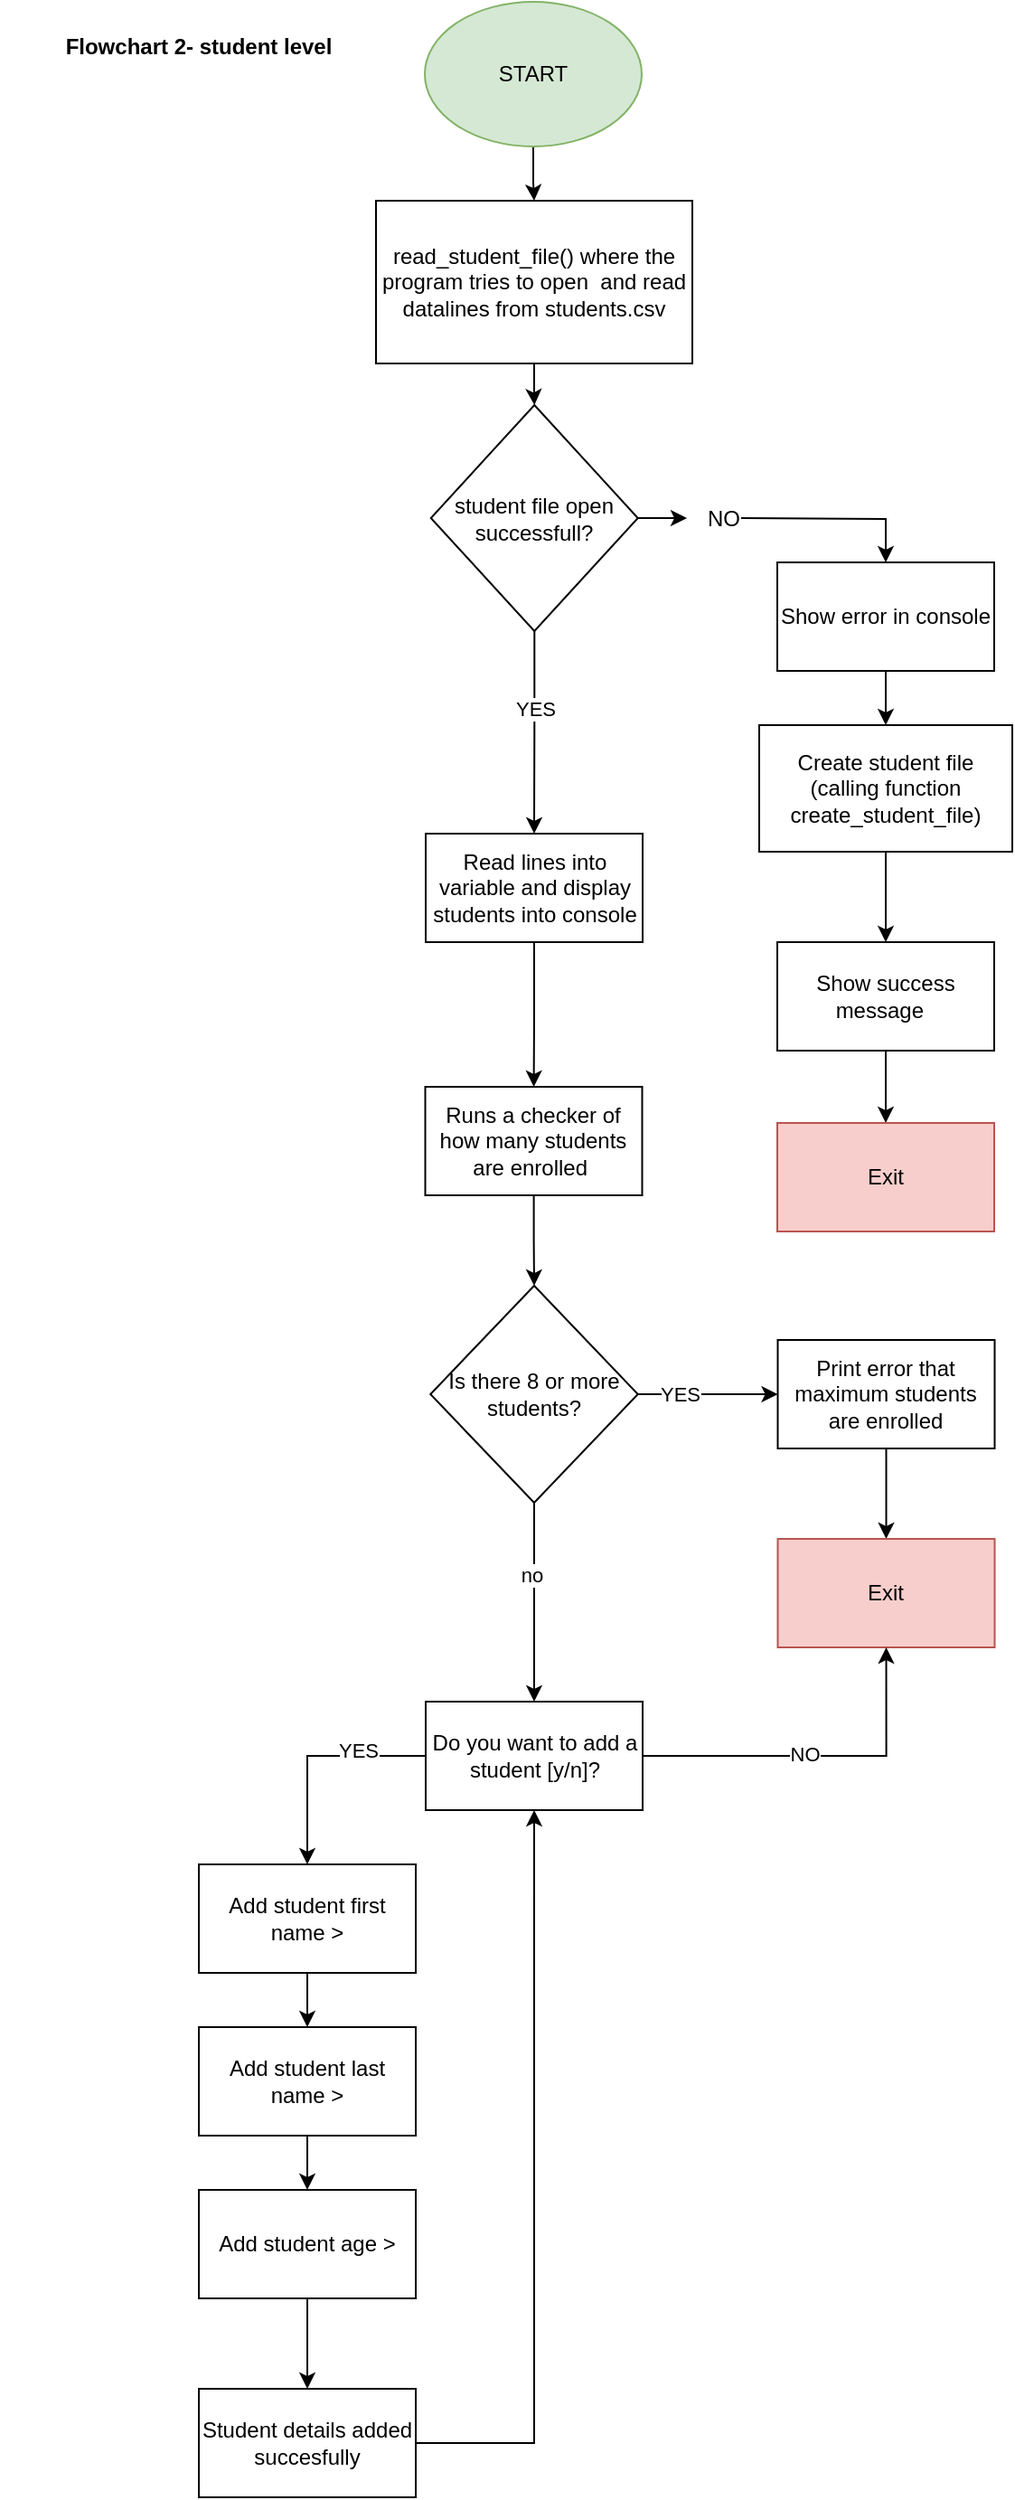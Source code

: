 <mxfile version="26.0.11">
  <diagram name="Page-1" id="NCArv4mWC_7C3QKiHAK6">
    <mxGraphModel dx="1434" dy="772" grid="1" gridSize="10" guides="1" tooltips="1" connect="1" arrows="1" fold="1" page="1" pageScale="1" pageWidth="850" pageHeight="1100" math="0" shadow="0">
      <root>
        <mxCell id="0" />
        <mxCell id="1" parent="0" />
        <mxCell id="ep_1ymyTCZ9elvJ-E0dE-5" value="" style="edgeStyle=orthogonalEdgeStyle;rounded=0;orthogonalLoop=1;jettySize=auto;html=1;" edge="1" parent="1" source="ep_1ymyTCZ9elvJ-E0dE-2" target="ep_1ymyTCZ9elvJ-E0dE-4">
          <mxGeometry relative="1" as="geometry" />
        </mxCell>
        <mxCell id="ep_1ymyTCZ9elvJ-E0dE-2" value="START" style="ellipse;whiteSpace=wrap;html=1;fillColor=#d5e8d4;strokeColor=#82b366;" vertex="1" parent="1">
          <mxGeometry x="365" y="10" width="120" height="80" as="geometry" />
        </mxCell>
        <mxCell id="ep_1ymyTCZ9elvJ-E0dE-3" value="&lt;b&gt;Flowchart 2- student level&lt;/b&gt;" style="text;html=1;align=center;verticalAlign=middle;whiteSpace=wrap;rounded=0;" vertex="1" parent="1">
          <mxGeometry x="130" y="20" width="220" height="30" as="geometry" />
        </mxCell>
        <mxCell id="ep_1ymyTCZ9elvJ-E0dE-7" value="" style="edgeStyle=orthogonalEdgeStyle;rounded=0;orthogonalLoop=1;jettySize=auto;html=1;" edge="1" parent="1" source="ep_1ymyTCZ9elvJ-E0dE-4" target="ep_1ymyTCZ9elvJ-E0dE-6">
          <mxGeometry relative="1" as="geometry" />
        </mxCell>
        <mxCell id="ep_1ymyTCZ9elvJ-E0dE-4" value="read_student_file() where the program tries to open&amp;nbsp; and read datalines from students.csv" style="whiteSpace=wrap;html=1;" vertex="1" parent="1">
          <mxGeometry x="338" y="120" width="175" height="90" as="geometry" />
        </mxCell>
        <mxCell id="ep_1ymyTCZ9elvJ-E0dE-9" value="" style="edgeStyle=orthogonalEdgeStyle;rounded=0;orthogonalLoop=1;jettySize=auto;html=1;" edge="1" parent="1" source="ep_1ymyTCZ9elvJ-E0dE-6" target="ep_1ymyTCZ9elvJ-E0dE-8">
          <mxGeometry relative="1" as="geometry" />
        </mxCell>
        <mxCell id="ep_1ymyTCZ9elvJ-E0dE-10" value="YES" style="edgeLabel;html=1;align=center;verticalAlign=middle;resizable=0;points=[];" vertex="1" connectable="0" parent="ep_1ymyTCZ9elvJ-E0dE-9">
          <mxGeometry x="-0.235" relative="1" as="geometry">
            <mxPoint as="offset" />
          </mxGeometry>
        </mxCell>
        <mxCell id="ep_1ymyTCZ9elvJ-E0dE-12" value="" style="edgeStyle=orthogonalEdgeStyle;rounded=0;orthogonalLoop=1;jettySize=auto;html=1;" edge="1" parent="1" target="ep_1ymyTCZ9elvJ-E0dE-11">
          <mxGeometry relative="1" as="geometry">
            <mxPoint x="540" y="295.5" as="sourcePoint" />
          </mxGeometry>
        </mxCell>
        <mxCell id="ep_1ymyTCZ9elvJ-E0dE-6" value="student file open successfull?" style="rhombus;whiteSpace=wrap;html=1;" vertex="1" parent="1">
          <mxGeometry x="368.38" y="233" width="114.5" height="125" as="geometry" />
        </mxCell>
        <mxCell id="ep_1ymyTCZ9elvJ-E0dE-22" value="" style="edgeStyle=orthogonalEdgeStyle;rounded=0;orthogonalLoop=1;jettySize=auto;html=1;" edge="1" parent="1" source="ep_1ymyTCZ9elvJ-E0dE-8" target="ep_1ymyTCZ9elvJ-E0dE-21">
          <mxGeometry relative="1" as="geometry" />
        </mxCell>
        <mxCell id="ep_1ymyTCZ9elvJ-E0dE-8" value="Read lines into variable and display students into console" style="whiteSpace=wrap;html=1;" vertex="1" parent="1">
          <mxGeometry x="365.51" y="470" width="120" height="60" as="geometry" />
        </mxCell>
        <mxCell id="ep_1ymyTCZ9elvJ-E0dE-16" value="" style="edgeStyle=orthogonalEdgeStyle;rounded=0;orthogonalLoop=1;jettySize=auto;html=1;" edge="1" parent="1" source="ep_1ymyTCZ9elvJ-E0dE-11" target="ep_1ymyTCZ9elvJ-E0dE-15">
          <mxGeometry relative="1" as="geometry" />
        </mxCell>
        <mxCell id="ep_1ymyTCZ9elvJ-E0dE-11" value="Show error in console" style="whiteSpace=wrap;html=1;" vertex="1" parent="1">
          <mxGeometry x="560" y="320" width="120" height="60" as="geometry" />
        </mxCell>
        <mxCell id="ep_1ymyTCZ9elvJ-E0dE-20" value="" style="edgeStyle=orthogonalEdgeStyle;rounded=0;orthogonalLoop=1;jettySize=auto;html=1;" edge="1" parent="1" source="ep_1ymyTCZ9elvJ-E0dE-15" target="ep_1ymyTCZ9elvJ-E0dE-19">
          <mxGeometry relative="1" as="geometry" />
        </mxCell>
        <mxCell id="ep_1ymyTCZ9elvJ-E0dE-15" value="Create student file (calling function create_student_file)" style="whiteSpace=wrap;html=1;" vertex="1" parent="1">
          <mxGeometry x="550" y="410" width="140" height="70" as="geometry" />
        </mxCell>
        <mxCell id="ep_1ymyTCZ9elvJ-E0dE-38" value="" style="edgeStyle=orthogonalEdgeStyle;rounded=0;orthogonalLoop=1;jettySize=auto;html=1;" edge="1" parent="1" source="ep_1ymyTCZ9elvJ-E0dE-19" target="ep_1ymyTCZ9elvJ-E0dE-37">
          <mxGeometry relative="1" as="geometry" />
        </mxCell>
        <mxCell id="ep_1ymyTCZ9elvJ-E0dE-19" value="Show success message&amp;nbsp;&amp;nbsp;" style="whiteSpace=wrap;html=1;" vertex="1" parent="1">
          <mxGeometry x="560" y="530" width="120" height="60" as="geometry" />
        </mxCell>
        <mxCell id="ep_1ymyTCZ9elvJ-E0dE-24" value="" style="edgeStyle=orthogonalEdgeStyle;rounded=0;orthogonalLoop=1;jettySize=auto;html=1;" edge="1" parent="1" source="ep_1ymyTCZ9elvJ-E0dE-21" target="ep_1ymyTCZ9elvJ-E0dE-23">
          <mxGeometry relative="1" as="geometry" />
        </mxCell>
        <mxCell id="ep_1ymyTCZ9elvJ-E0dE-21" value="Runs a checker of how many students are enrolled&amp;nbsp;" style="whiteSpace=wrap;html=1;" vertex="1" parent="1">
          <mxGeometry x="365.25" y="610" width="120" height="60" as="geometry" />
        </mxCell>
        <mxCell id="ep_1ymyTCZ9elvJ-E0dE-26" value="" style="edgeStyle=orthogonalEdgeStyle;rounded=0;orthogonalLoop=1;jettySize=auto;html=1;" edge="1" parent="1" source="ep_1ymyTCZ9elvJ-E0dE-23" target="ep_1ymyTCZ9elvJ-E0dE-25">
          <mxGeometry relative="1" as="geometry" />
        </mxCell>
        <mxCell id="ep_1ymyTCZ9elvJ-E0dE-27" value="YES" style="edgeLabel;html=1;align=center;verticalAlign=middle;resizable=0;points=[];" vertex="1" connectable="0" parent="ep_1ymyTCZ9elvJ-E0dE-26">
          <mxGeometry x="-0.402" relative="1" as="geometry">
            <mxPoint as="offset" />
          </mxGeometry>
        </mxCell>
        <mxCell id="ep_1ymyTCZ9elvJ-E0dE-31" value="" style="edgeStyle=orthogonalEdgeStyle;rounded=0;orthogonalLoop=1;jettySize=auto;html=1;" edge="1" parent="1" source="ep_1ymyTCZ9elvJ-E0dE-23" target="ep_1ymyTCZ9elvJ-E0dE-30">
          <mxGeometry relative="1" as="geometry" />
        </mxCell>
        <mxCell id="ep_1ymyTCZ9elvJ-E0dE-32" value="no" style="edgeLabel;html=1;align=center;verticalAlign=middle;resizable=0;points=[];" vertex="1" connectable="0" parent="ep_1ymyTCZ9elvJ-E0dE-31">
          <mxGeometry x="-0.273" y="-2" relative="1" as="geometry">
            <mxPoint as="offset" />
          </mxGeometry>
        </mxCell>
        <mxCell id="ep_1ymyTCZ9elvJ-E0dE-23" value="Is there 8 or more students?" style="rhombus;whiteSpace=wrap;html=1;" vertex="1" parent="1">
          <mxGeometry x="368.13" y="720" width="114.75" height="120" as="geometry" />
        </mxCell>
        <mxCell id="ep_1ymyTCZ9elvJ-E0dE-29" value="" style="edgeStyle=orthogonalEdgeStyle;rounded=0;orthogonalLoop=1;jettySize=auto;html=1;" edge="1" parent="1" source="ep_1ymyTCZ9elvJ-E0dE-25" target="ep_1ymyTCZ9elvJ-E0dE-28">
          <mxGeometry relative="1" as="geometry" />
        </mxCell>
        <mxCell id="ep_1ymyTCZ9elvJ-E0dE-25" value="Print error that maximum students are enrolled" style="whiteSpace=wrap;html=1;" vertex="1" parent="1">
          <mxGeometry x="560.255" y="750" width="120" height="60" as="geometry" />
        </mxCell>
        <mxCell id="ep_1ymyTCZ9elvJ-E0dE-28" value="Exit" style="whiteSpace=wrap;html=1;fillColor=#f8cecc;strokeColor=#b85450;" vertex="1" parent="1">
          <mxGeometry x="560.255" y="860" width="120" height="60" as="geometry" />
        </mxCell>
        <mxCell id="ep_1ymyTCZ9elvJ-E0dE-34" value="" style="edgeStyle=orthogonalEdgeStyle;rounded=0;orthogonalLoop=1;jettySize=auto;html=1;entryX=0.5;entryY=1;entryDx=0;entryDy=0;" edge="1" parent="1" source="ep_1ymyTCZ9elvJ-E0dE-30" target="ep_1ymyTCZ9elvJ-E0dE-28">
          <mxGeometry relative="1" as="geometry">
            <mxPoint x="565.505" y="980" as="targetPoint" />
          </mxGeometry>
        </mxCell>
        <mxCell id="ep_1ymyTCZ9elvJ-E0dE-35" value="NO" style="edgeLabel;html=1;align=center;verticalAlign=middle;resizable=0;points=[];" vertex="1" connectable="0" parent="ep_1ymyTCZ9elvJ-E0dE-34">
          <mxGeometry x="-0.088" y="1" relative="1" as="geometry">
            <mxPoint as="offset" />
          </mxGeometry>
        </mxCell>
        <mxCell id="ep_1ymyTCZ9elvJ-E0dE-40" value="" style="edgeStyle=orthogonalEdgeStyle;rounded=0;orthogonalLoop=1;jettySize=auto;html=1;" edge="1" parent="1" source="ep_1ymyTCZ9elvJ-E0dE-30" target="ep_1ymyTCZ9elvJ-E0dE-39">
          <mxGeometry relative="1" as="geometry" />
        </mxCell>
        <mxCell id="ep_1ymyTCZ9elvJ-E0dE-41" value="YES" style="edgeLabel;html=1;align=center;verticalAlign=middle;resizable=0;points=[];" vertex="1" connectable="0" parent="ep_1ymyTCZ9elvJ-E0dE-40">
          <mxGeometry x="-0.397" y="-3" relative="1" as="geometry">
            <mxPoint as="offset" />
          </mxGeometry>
        </mxCell>
        <mxCell id="ep_1ymyTCZ9elvJ-E0dE-30" value="Do you want to add a student [y/n]?" style="whiteSpace=wrap;html=1;" vertex="1" parent="1">
          <mxGeometry x="365.505" y="950" width="120" height="60" as="geometry" />
        </mxCell>
        <mxCell id="ep_1ymyTCZ9elvJ-E0dE-36" value="" style="edgeStyle=orthogonalEdgeStyle;rounded=0;orthogonalLoop=1;jettySize=auto;html=1;" edge="1" parent="1" source="ep_1ymyTCZ9elvJ-E0dE-6" target="ep_1ymyTCZ9elvJ-E0dE-14">
          <mxGeometry relative="1" as="geometry">
            <mxPoint x="483" y="296" as="sourcePoint" />
            <mxPoint x="590" y="410" as="targetPoint" />
          </mxGeometry>
        </mxCell>
        <mxCell id="ep_1ymyTCZ9elvJ-E0dE-14" value="NO" style="text;html=1;align=center;verticalAlign=middle;resizable=0;points=[];autosize=1;strokeColor=none;fillColor=none;" vertex="1" parent="1">
          <mxGeometry x="510" y="280.5" width="40" height="30" as="geometry" />
        </mxCell>
        <mxCell id="ep_1ymyTCZ9elvJ-E0dE-37" value="Exit" style="whiteSpace=wrap;html=1;fillColor=#f8cecc;strokeColor=#b85450;" vertex="1" parent="1">
          <mxGeometry x="560" y="630" width="120" height="60" as="geometry" />
        </mxCell>
        <mxCell id="ep_1ymyTCZ9elvJ-E0dE-43" value="" style="edgeStyle=orthogonalEdgeStyle;rounded=0;orthogonalLoop=1;jettySize=auto;html=1;" edge="1" parent="1" source="ep_1ymyTCZ9elvJ-E0dE-39" target="ep_1ymyTCZ9elvJ-E0dE-42">
          <mxGeometry relative="1" as="geometry" />
        </mxCell>
        <mxCell id="ep_1ymyTCZ9elvJ-E0dE-39" value="Add student first name &amp;gt;" style="whiteSpace=wrap;html=1;" vertex="1" parent="1">
          <mxGeometry x="240.005" y="1040" width="120" height="60" as="geometry" />
        </mxCell>
        <mxCell id="ep_1ymyTCZ9elvJ-E0dE-45" value="" style="edgeStyle=orthogonalEdgeStyle;rounded=0;orthogonalLoop=1;jettySize=auto;html=1;" edge="1" parent="1" source="ep_1ymyTCZ9elvJ-E0dE-42" target="ep_1ymyTCZ9elvJ-E0dE-44">
          <mxGeometry relative="1" as="geometry" />
        </mxCell>
        <mxCell id="ep_1ymyTCZ9elvJ-E0dE-42" value="Add student last name &amp;gt;" style="whiteSpace=wrap;html=1;" vertex="1" parent="1">
          <mxGeometry x="240.005" y="1130" width="120" height="60" as="geometry" />
        </mxCell>
        <mxCell id="ep_1ymyTCZ9elvJ-E0dE-47" value="" style="edgeStyle=orthogonalEdgeStyle;rounded=0;orthogonalLoop=1;jettySize=auto;html=1;" edge="1" parent="1" source="ep_1ymyTCZ9elvJ-E0dE-44" target="ep_1ymyTCZ9elvJ-E0dE-46">
          <mxGeometry relative="1" as="geometry" />
        </mxCell>
        <mxCell id="ep_1ymyTCZ9elvJ-E0dE-44" value="Add student age &amp;gt;" style="whiteSpace=wrap;html=1;" vertex="1" parent="1">
          <mxGeometry x="240.015" y="1220" width="120" height="60" as="geometry" />
        </mxCell>
        <mxCell id="ep_1ymyTCZ9elvJ-E0dE-48" style="edgeStyle=orthogonalEdgeStyle;rounded=0;orthogonalLoop=1;jettySize=auto;html=1;entryX=0.5;entryY=1;entryDx=0;entryDy=0;" edge="1" parent="1" source="ep_1ymyTCZ9elvJ-E0dE-46" target="ep_1ymyTCZ9elvJ-E0dE-30">
          <mxGeometry relative="1" as="geometry" />
        </mxCell>
        <mxCell id="ep_1ymyTCZ9elvJ-E0dE-46" value="Student details added succesfully" style="whiteSpace=wrap;html=1;" vertex="1" parent="1">
          <mxGeometry x="240.005" y="1330" width="120" height="60" as="geometry" />
        </mxCell>
      </root>
    </mxGraphModel>
  </diagram>
</mxfile>
